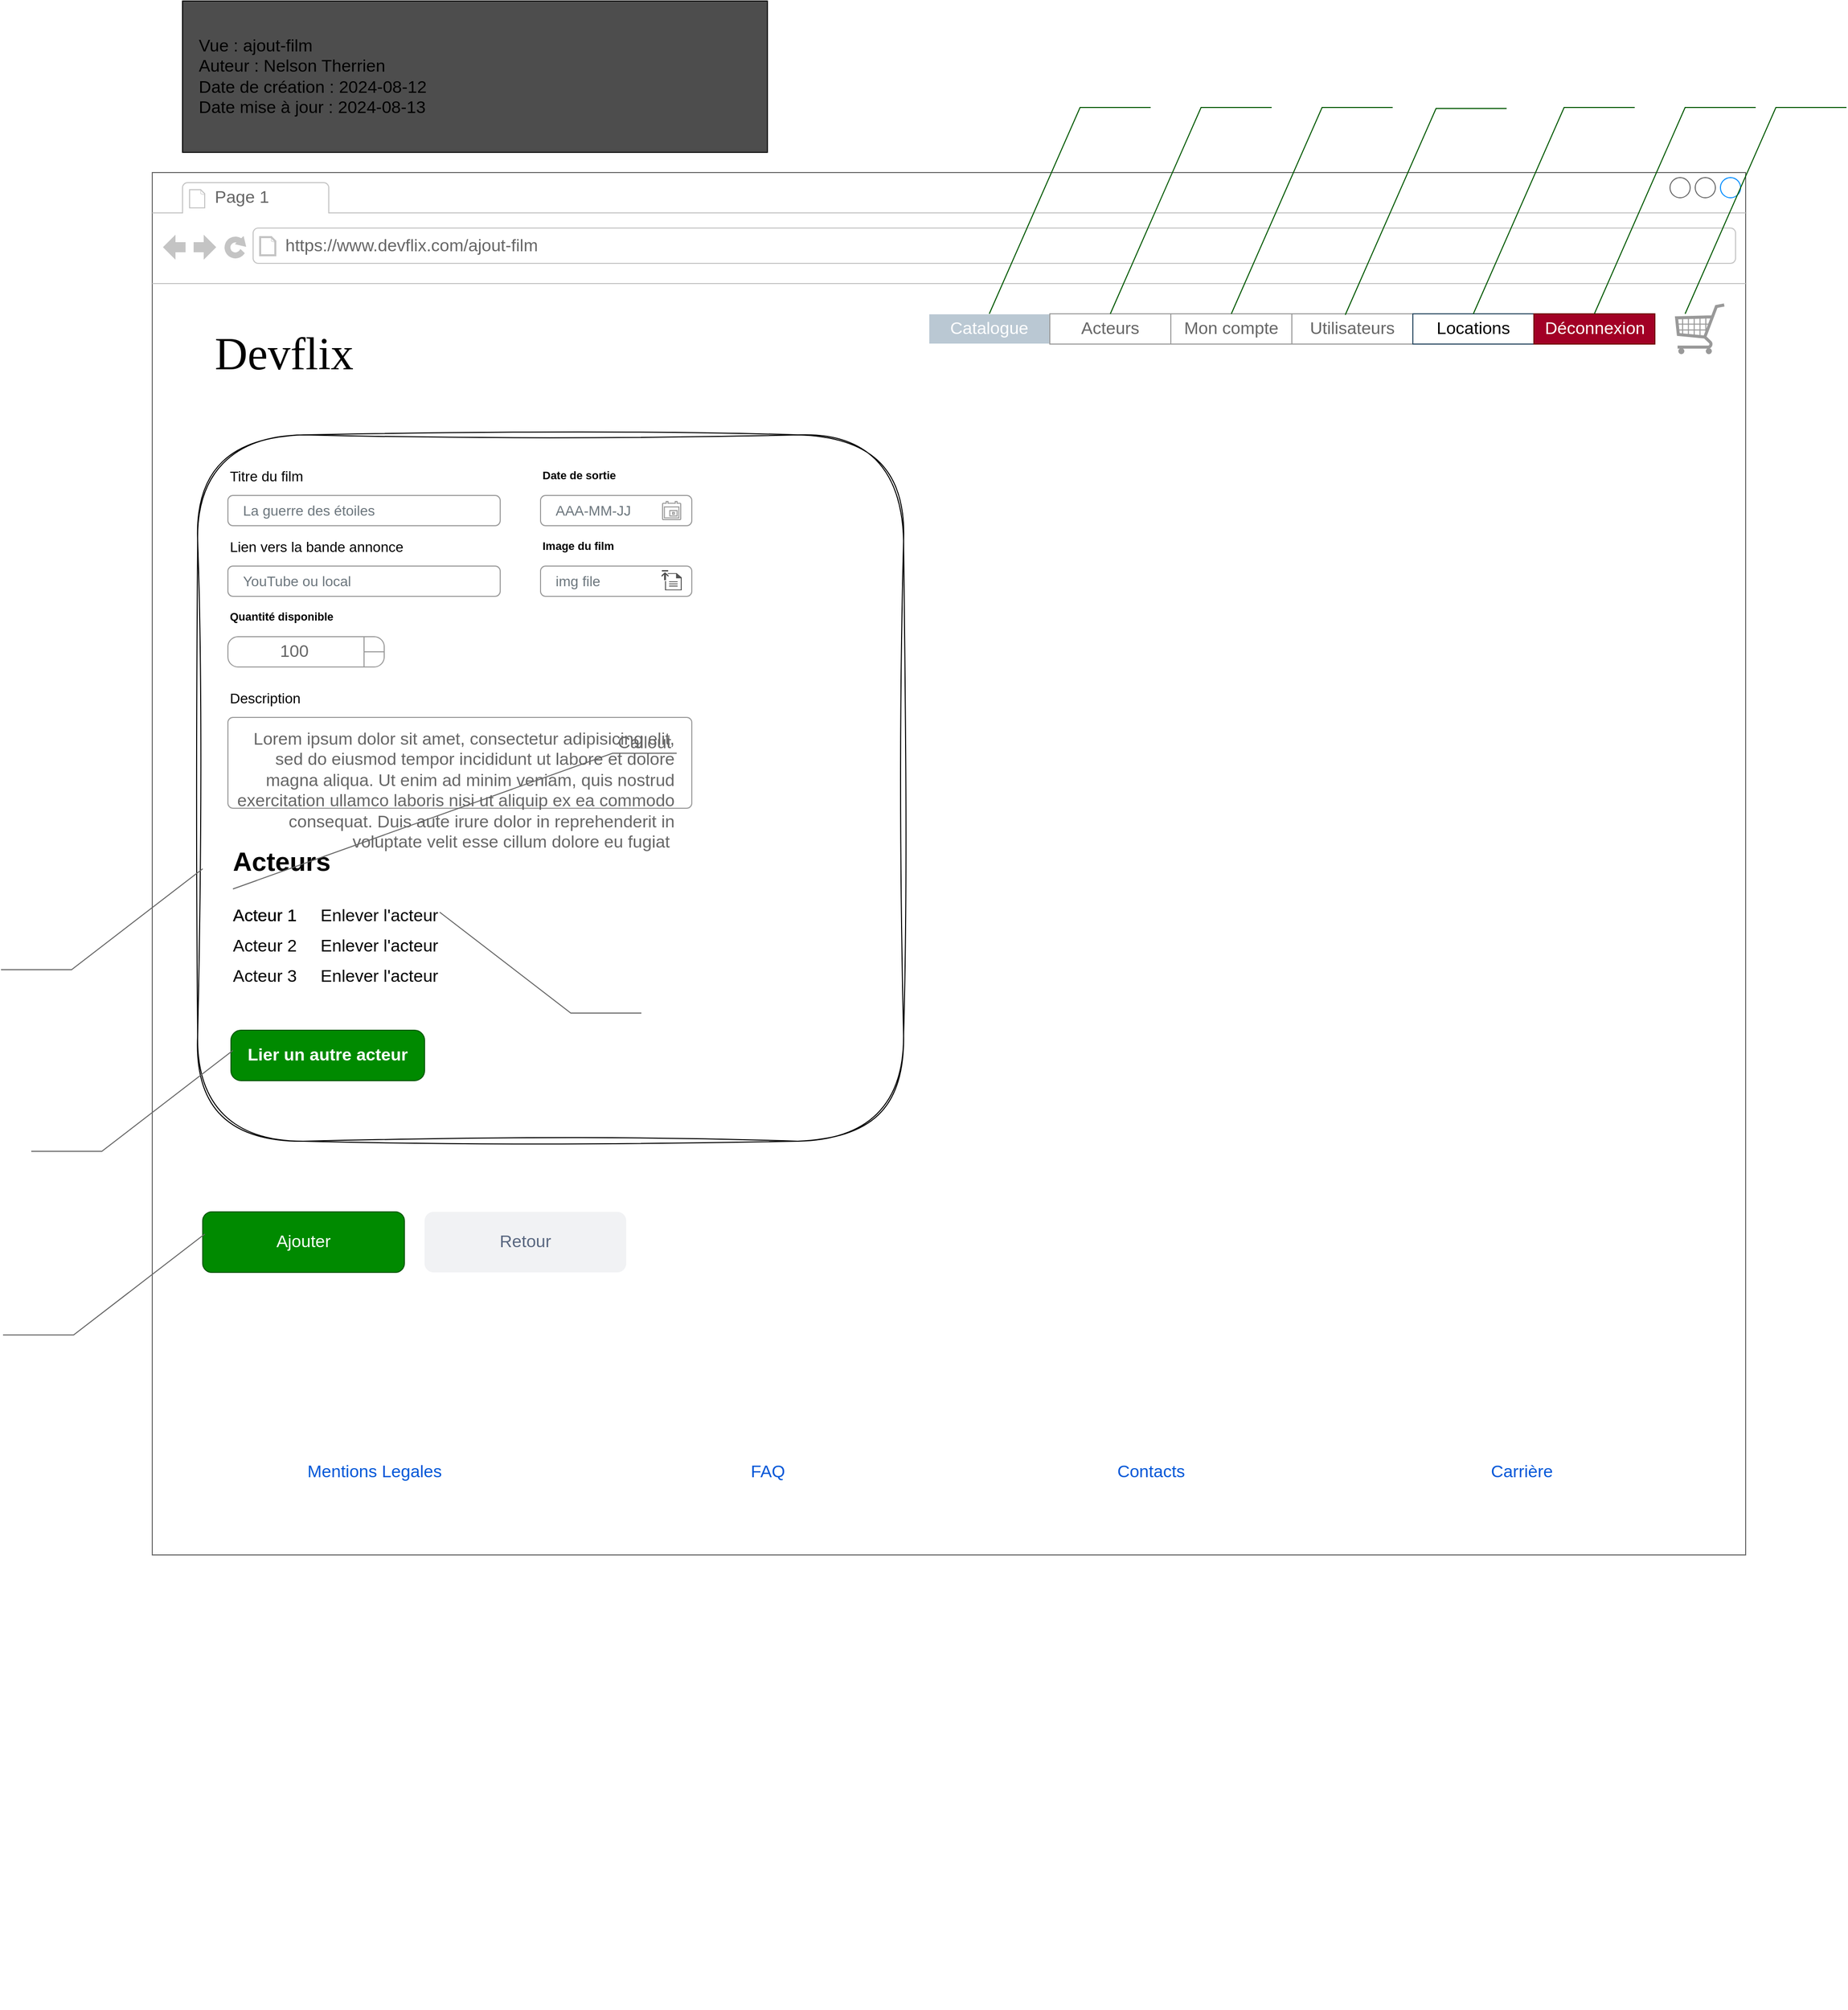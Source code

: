 <mxfile version="24.7.5">
  <diagram name="Page-1" id="BY2GdVJ9Qx3QBZno3a6H">
    <mxGraphModel dx="5185" dy="3890" grid="1" gridSize="10" guides="1" tooltips="1" connect="1" arrows="1" fold="1" page="1" pageScale="1" pageWidth="1600" pageHeight="900" math="0" shadow="0">
      <root>
        <mxCell id="0" />
        <mxCell id="1" parent="0" />
        <mxCell id="Mc8-L0GyPkzgZiNC3ZI8-2" value="" style="group;movable=1;resizable=1;rotatable=1;deletable=1;editable=1;locked=0;connectable=1;" parent="1" vertex="1" connectable="0">
          <mxGeometry x="-1240" y="-1610" width="1580" height="1820" as="geometry" />
        </mxCell>
        <mxCell id="cGPuWbrJMK2eRQ6o65dL-1" value="" style="strokeWidth=1;shadow=0;dashed=0;align=center;html=1;shape=mxgraph.mockup.containers.browserWindow;rSize=0;strokeColor=#666666;strokeColor2=#008cff;strokeColor3=#c4c4c4;mainText=,;recursiveResize=0;container=0;movable=1;resizable=1;rotatable=1;deletable=1;editable=1;locked=0;connectable=1;" parent="Mc8-L0GyPkzgZiNC3ZI8-2" vertex="1">
          <mxGeometry width="1580" height="1370" as="geometry" />
        </mxCell>
        <mxCell id="cGPuWbrJMK2eRQ6o65dL-4" value="Page 1" style="strokeWidth=1;shadow=0;dashed=0;align=center;html=1;shape=mxgraph.mockup.containers.anchor;fontSize=17;fontColor=#666666;align=left;whiteSpace=wrap;" parent="Mc8-L0GyPkzgZiNC3ZI8-2" vertex="1">
          <mxGeometry x="60" y="12" width="110" height="26" as="geometry" />
        </mxCell>
        <mxCell id="cGPuWbrJMK2eRQ6o65dL-5" value="https://www.devflix.com/ajout-film" style="strokeWidth=1;shadow=0;dashed=0;align=center;html=1;shape=mxgraph.mockup.containers.anchor;rSize=0;fontSize=17;fontColor=#666666;align=left;movable=1;resizable=1;rotatable=1;deletable=1;editable=1;locked=0;connectable=1;" parent="Mc8-L0GyPkzgZiNC3ZI8-2" vertex="1">
          <mxGeometry x="130" y="60" width="340" height="26" as="geometry" />
        </mxCell>
        <mxCell id="S5GrL-6xJ7y20FnC1aHE-4" value="" style="rounded=1;whiteSpace=wrap;html=1;sketch=1;curveFitting=1;jiggle=2;" parent="Mc8-L0GyPkzgZiNC3ZI8-2" vertex="1">
          <mxGeometry x="45" y="260" width="700" height="700" as="geometry" />
        </mxCell>
        <mxCell id="S5GrL-6xJ7y20FnC1aHE-5" value="Description" style="fillColor=none;strokeColor=none;align=left;fontSize=14;" parent="Mc8-L0GyPkzgZiNC3ZI8-2" vertex="1">
          <mxGeometry x="75" y="500" width="260" height="40" as="geometry" />
        </mxCell>
        <mxCell id="S5GrL-6xJ7y20FnC1aHE-6" value="" style="html=1;shadow=0;dashed=0;shape=mxgraph.bootstrap.rrect;rSize=5;fillColor=none;strokeColor=#999999;align=left;spacing=15;fontSize=14;fontColor=#6C767D;" parent="Mc8-L0GyPkzgZiNC3ZI8-2" vertex="1">
          <mxGeometry x="75" y="540" width="460" height="90" as="geometry" />
        </mxCell>
        <mxCell id="S5GrL-6xJ7y20FnC1aHE-7" value="Quantité disponible" style="fillColor=none;strokeColor=none;html=1;fontSize=14;fontStyle=0;align=left;fontColor=default;fontStyle=1;fontSize=11;hachureGap=4;pointerEvents=0;fontFamily=Helvetica;rounded=0;glass=0;shadow=0;verticalAlign=middle;" parent="Mc8-L0GyPkzgZiNC3ZI8-2" vertex="1">
          <mxGeometry x="75" y="430" width="100" height="20" as="geometry" />
        </mxCell>
        <mxCell id="S5GrL-6xJ7y20FnC1aHE-14" value="" style="group" parent="Mc8-L0GyPkzgZiNC3ZI8-2" vertex="1" connectable="0">
          <mxGeometry x="75" y="280" width="270" height="70" as="geometry" />
        </mxCell>
        <mxCell id="S5GrL-6xJ7y20FnC1aHE-15" value="Titre du film" style="fillColor=none;strokeColor=none;align=left;fontSize=14;" parent="S5GrL-6xJ7y20FnC1aHE-14" vertex="1">
          <mxGeometry width="260" height="40" as="geometry" />
        </mxCell>
        <mxCell id="S5GrL-6xJ7y20FnC1aHE-16" value="La guerre des étoiles" style="html=1;shadow=0;dashed=0;shape=mxgraph.bootstrap.rrect;rSize=5;fillColor=none;strokeColor=#999999;align=left;spacing=15;fontSize=14;fontColor=#6C767D;" parent="S5GrL-6xJ7y20FnC1aHE-14" vertex="1">
          <mxGeometry y="40" width="270" height="30" as="geometry" />
        </mxCell>
        <mxCell id="S5GrL-6xJ7y20FnC1aHE-21" value="" style="group" parent="Mc8-L0GyPkzgZiNC3ZI8-2" vertex="1" connectable="0">
          <mxGeometry x="75" y="350" width="270" height="70" as="geometry" />
        </mxCell>
        <mxCell id="S5GrL-6xJ7y20FnC1aHE-22" value="Lien vers la bande annonce" style="fillColor=none;strokeColor=none;align=left;fontSize=14;" parent="S5GrL-6xJ7y20FnC1aHE-21" vertex="1">
          <mxGeometry width="260" height="40" as="geometry" />
        </mxCell>
        <mxCell id="S5GrL-6xJ7y20FnC1aHE-24" value="" style="group" parent="Mc8-L0GyPkzgZiNC3ZI8-2" vertex="1" connectable="0">
          <mxGeometry x="385" y="290" width="150" height="60" as="geometry" />
        </mxCell>
        <mxCell id="S5GrL-6xJ7y20FnC1aHE-25" value="Date de sortie" style="fillColor=none;strokeColor=none;html=1;fontSize=14;fontStyle=0;align=left;fontColor=default;fontStyle=1;fontSize=11;hachureGap=4;pointerEvents=0;fontFamily=Helvetica;rounded=0;glass=0;shadow=0;verticalAlign=middle;" parent="S5GrL-6xJ7y20FnC1aHE-24" vertex="1">
          <mxGeometry width="100" height="20" as="geometry" />
        </mxCell>
        <mxCell id="S5GrL-6xJ7y20FnC1aHE-26" value="AAA-MM-JJ" style="html=1;shadow=0;dashed=0;shape=mxgraph.bootstrap.rrect;rSize=5;fillColor=none;strokeColor=#999999;align=left;spacing=15;fontSize=14;fontColor=#6C767D;flipV=1;" parent="S5GrL-6xJ7y20FnC1aHE-24" vertex="1">
          <mxGeometry y="30" width="150" height="30" as="geometry" />
        </mxCell>
        <mxCell id="S5GrL-6xJ7y20FnC1aHE-27" value="" style="shape=mxgraph.gmdl.calendar;fillColor=none;strokeColor=#999999;sketch=0;hachureGap=4;pointerEvents=0;fontFamily=Helvetica;fontSize=14;shadow=0;dashed=0;align=left;verticalAlign=middle;spacing=15;fontColor=#6C767D;" parent="S5GrL-6xJ7y20FnC1aHE-24" vertex="1">
          <mxGeometry x="121" y="36" width="18" height="18" as="geometry">
            <mxPoint x="-29" y="-9" as="offset" />
          </mxGeometry>
        </mxCell>
        <mxCell id="S5GrL-6xJ7y20FnC1aHE-28" value="&lt;table cellpadding=&quot;0&quot; cellspacing=&quot;0&quot; style=&quot;width:100%;height:100%;&quot;&gt;&lt;tr&gt;&lt;td style=&quot;width:85%&quot;&gt;100&lt;/td&gt;&lt;td style=&quot;width:15%&quot;&gt;&lt;/td&gt;&lt;/tr&gt;&lt;/table&gt;" style="strokeWidth=1;shadow=0;dashed=0;align=center;html=1;shape=mxgraph.mockup.forms.spinner;strokeColor=#999999;spinLayout=right;spinStyle=normal;adjStyle=triangle;fillColor=default;fontSize=17;fontColor=#666666;mainText=;html=1;overflow=fill;fillStyle=solid;" parent="Mc8-L0GyPkzgZiNC3ZI8-2" vertex="1">
          <mxGeometry x="75" y="460" width="155" height="30" as="geometry" />
        </mxCell>
        <mxCell id="S5GrL-6xJ7y20FnC1aHE-10" value="Image du film" style="fillColor=none;strokeColor=none;html=1;fontSize=14;fontStyle=0;align=left;fontColor=default;fontStyle=1;fontSize=11;hachureGap=4;pointerEvents=0;fontFamily=Helvetica;rounded=0;glass=0;shadow=0;verticalAlign=middle;" parent="Mc8-L0GyPkzgZiNC3ZI8-2" vertex="1">
          <mxGeometry x="385" y="360" width="100" height="20" as="geometry" />
        </mxCell>
        <mxCell id="S5GrL-6xJ7y20FnC1aHE-11" value="img file" style="html=1;shadow=0;dashed=0;shape=mxgraph.bootstrap.rrect;rSize=5;fillColor=none;strokeColor=#999999;align=left;spacing=15;fontSize=14;fontColor=#6C767D;flipV=1;" parent="Mc8-L0GyPkzgZiNC3ZI8-2" vertex="1">
          <mxGeometry x="385" y="390" width="150" height="30" as="geometry" />
        </mxCell>
        <mxCell id="S5GrL-6xJ7y20FnC1aHE-12" value="" style="sketch=0;pointerEvents=1;shadow=0;dashed=0;html=1;strokeColor=none;fillColor=#505050;labelPosition=center;verticalLabelPosition=bottom;verticalAlign=top;outlineConnect=0;align=center;shape=mxgraph.office.concepts.upload;" parent="Mc8-L0GyPkzgZiNC3ZI8-2" vertex="1">
          <mxGeometry x="505" y="394" width="20" height="20" as="geometry" />
        </mxCell>
        <mxCell id="S5GrL-6xJ7y20FnC1aHE-23" value="YouTube ou local" style="html=1;shadow=0;dashed=0;shape=mxgraph.bootstrap.rrect;rSize=5;fillColor=none;strokeColor=#999999;align=left;spacing=15;fontSize=14;fontColor=#6C767D;" parent="Mc8-L0GyPkzgZiNC3ZI8-2" vertex="1">
          <mxGeometry x="75" y="390" width="270" height="30" as="geometry" />
        </mxCell>
        <mxCell id="S5GrL-6xJ7y20FnC1aHE-31" value="Acteurs" style="text;align=left;fontStyle=1;verticalAlign=middle;spacingLeft=3;spacingRight=3;strokeColor=none;rotatable=0;points=[[0,0.5],[1,0.5]];portConstraint=eastwest;html=1;fontSize=26;" parent="Mc8-L0GyPkzgZiNC3ZI8-2" vertex="1">
          <mxGeometry x="75" y="670" width="230" height="26" as="geometry" />
        </mxCell>
        <mxCell id="S5GrL-6xJ7y20FnC1aHE-32" value="&lt;span style=&quot;font-weight: normal;&quot;&gt;&lt;font style=&quot;font-size: 17px;&quot;&gt;Acteur 1&lt;/font&gt;&lt;/span&gt;" style="text;align=left;fontStyle=1;verticalAlign=middle;spacingLeft=3;spacingRight=3;strokeColor=none;rotatable=0;points=[[0,0.5],[1,0.5]];portConstraint=eastwest;html=1;fontSize=26;" parent="Mc8-L0GyPkzgZiNC3ZI8-2" vertex="1">
          <mxGeometry x="75" y="720" width="230" height="26" as="geometry" />
        </mxCell>
        <mxCell id="S5GrL-6xJ7y20FnC1aHE-33" value="&lt;span style=&quot;font-weight: normal;&quot;&gt;&lt;font style=&quot;font-size: 17px;&quot;&gt;Acteur 1&lt;/font&gt;&lt;/span&gt;&lt;span style=&quot;font-size: 17px; font-weight: 400;&quot;&gt;&amp;nbsp; &amp;nbsp; &amp;nbsp;Enlever l&#39;acteur&lt;/span&gt;" style="text;align=left;fontStyle=1;verticalAlign=middle;spacingLeft=3;spacingRight=3;strokeColor=none;rotatable=0;points=[[0,0.5],[1,0.5]];portConstraint=eastwest;html=1;fontSize=26;" parent="Mc8-L0GyPkzgZiNC3ZI8-2" vertex="1">
          <mxGeometry x="75" y="720" width="230" height="26" as="geometry" />
        </mxCell>
        <mxCell id="S5GrL-6xJ7y20FnC1aHE-34" value="&lt;span style=&quot;font-weight: normal;&quot;&gt;&lt;font style=&quot;font-size: 17px;&quot;&gt;Acteur 2&lt;/font&gt;&lt;/span&gt;&lt;span style=&quot;font-size: 17px; font-weight: 400;&quot;&gt;&amp;nbsp; &amp;nbsp; &amp;nbsp;Enlever l&#39;acteur&lt;/span&gt;" style="text;align=left;fontStyle=1;verticalAlign=middle;spacingLeft=3;spacingRight=3;strokeColor=none;rotatable=0;points=[[0,0.5],[1,0.5]];portConstraint=eastwest;html=1;fontSize=26;" parent="Mc8-L0GyPkzgZiNC3ZI8-2" vertex="1">
          <mxGeometry x="75" y="750" width="230" height="26" as="geometry" />
        </mxCell>
        <mxCell id="S5GrL-6xJ7y20FnC1aHE-35" value="&lt;span style=&quot;font-weight: normal;&quot;&gt;&lt;font style=&quot;font-size: 17px;&quot;&gt;Acteur 3&lt;/font&gt;&lt;/span&gt;&lt;span style=&quot;font-size: 17px; font-weight: 400;&quot;&gt;&amp;nbsp; &amp;nbsp; &amp;nbsp;Enlever l&#39;acteur&lt;/span&gt;" style="text;align=left;fontStyle=1;verticalAlign=middle;spacingLeft=3;spacingRight=3;strokeColor=none;rotatable=0;points=[[0,0.5],[1,0.5]];portConstraint=eastwest;html=1;fontSize=26;" parent="Mc8-L0GyPkzgZiNC3ZI8-2" vertex="1">
          <mxGeometry x="75" y="780" width="230" height="26" as="geometry" />
        </mxCell>
        <mxCell id="S5GrL-6xJ7y20FnC1aHE-36" value="Lier un autre acteur" style="strokeWidth=1;shadow=0;dashed=0;align=center;html=1;shape=mxgraph.mockup.buttons.button;strokeColor=#005700;fontColor=#ffffff;mainText=;buttonStyle=round;fontSize=17;fontStyle=1;fillColor=#008a00;whiteSpace=wrap;" parent="Mc8-L0GyPkzgZiNC3ZI8-2" vertex="1">
          <mxGeometry x="78" y="850" width="192" height="50" as="geometry" />
        </mxCell>
        <mxCell id="S5GrL-6xJ7y20FnC1aHE-37" value="Retour" style="rounded=1;fillColor=#F1F2F4;strokeColor=none;html=1;whiteSpace=wrap;fontColor=#596780;align=center;verticalAlign=middle;fontStyle=0;fontSize=17;sketch=0;fontFamily=Helvetica;" parent="Mc8-L0GyPkzgZiNC3ZI8-2" vertex="1">
          <mxGeometry x="270" y="1030" width="200" height="60" as="geometry" />
        </mxCell>
        <mxCell id="S5GrL-6xJ7y20FnC1aHE-39" value="Ajouter" style="rounded=1;fillColor=#008a00;strokeColor=#005700;html=1;whiteSpace=wrap;fontColor=#ffffff;align=center;verticalAlign=middle;fontStyle=0;fontSize=17;sketch=0;fontFamily=Helvetica;" parent="Mc8-L0GyPkzgZiNC3ZI8-2" vertex="1">
          <mxGeometry x="50" y="1030" width="200" height="60" as="geometry" />
        </mxCell>
        <mxCell id="cGPuWbrJMK2eRQ6o65dL-15" value="Mentions Legales" style="fillColor=none;strokeColor=none;html=1;fontColor=#0057D8;align=center;verticalAlign=middle;fontStyle=0;fontSize=17;" parent="Mc8-L0GyPkzgZiNC3ZI8-2" vertex="1">
          <mxGeometry x="95" y="1250" width="250" height="75" as="geometry" />
        </mxCell>
        <mxCell id="cGPuWbrJMK2eRQ6o65dL-16" value="FAQ" style="fillColor=none;strokeColor=none;html=1;fontColor=#0057D8;align=center;verticalAlign=middle;fontStyle=0;fontSize=17;fontFamily=Helvetica;" parent="Mc8-L0GyPkzgZiNC3ZI8-2" vertex="1">
          <mxGeometry x="485" y="1250" width="250" height="75" as="geometry" />
        </mxCell>
        <mxCell id="cGPuWbrJMK2eRQ6o65dL-17" value="Contacts" style="fillColor=none;strokeColor=none;html=1;fontColor=#0057D8;align=center;verticalAlign=middle;fontStyle=0;fontSize=17;fontFamily=Helvetica;" parent="Mc8-L0GyPkzgZiNC3ZI8-2" vertex="1">
          <mxGeometry x="865" y="1250" width="250" height="75" as="geometry" />
        </mxCell>
        <mxCell id="cGPuWbrJMK2eRQ6o65dL-18" value="Carrière&amp;nbsp;" style="fillColor=none;strokeColor=none;html=1;fontColor=#0057D8;align=center;verticalAlign=middle;fontStyle=0;fontSize=17;fontFamily=Helvetica;" parent="Mc8-L0GyPkzgZiNC3ZI8-2" vertex="1">
          <mxGeometry x="1235" y="1250" width="250" height="75" as="geometry" />
        </mxCell>
        <mxCell id="l43rCb9cwTeJwqLecv5K-17" value="Lorem ipsum dolor sit amet, consectetur adipisicing elit, sed do eiusmod tempor incididunt ut labore et dolore magna aliqua. Ut enim ad minim veniam, quis nostrud exercitation ullamco laboris nisi ut aliquip ex ea commodo consequat. Duis aute irure dolor in reprehenderit in voluptate velit esse cillum dolore eu fugiat&amp;nbsp;" style="spacingTop=-5;whiteSpace=wrap;html=1;align=right;fontSize=17;fontFamily=Helvetica;fillColor=none;strokeColor=#666666;strokeWidth=1;shadow=0;dashed=0;shape=mxgraph.mockup.text.callout;textSize=17;textColor=#666666;callDir=NE;callStyle=line;fontColor=#666666;verticalAlign=top;" parent="Mc8-L0GyPkzgZiNC3ZI8-2" vertex="1">
          <mxGeometry x="80" y="550" width="440" height="160" as="geometry" />
        </mxCell>
        <mxCell id="l43rCb9cwTeJwqLecv5K-19" value="&lt;font color=&quot;#ffffff&quot;&gt;C55&lt;/font&gt;" style="strokeWidth=1;shadow=0;dashed=0;align=center;html=1;shape=mxgraph.mockup.text.callout;linkText=;textSize=17;textColor=#666666;callDir=SE;callStyle=line;fontSize=17;fontColor=#666666;align=right;verticalAlign=bottom;strokeColor=#666666;" parent="Mc8-L0GyPkzgZiNC3ZI8-2" vertex="1">
          <mxGeometry x="285" y="733" width="200" height="100" as="geometry" />
        </mxCell>
        <mxCell id="cGPuWbrJMK2eRQ6o65dL-2" value="Devflix" style="text;html=1;points=[];align=left;verticalAlign=top;spacingTop=-4;fontSize=45;fontFamily=Verdana;" parent="1" vertex="1">
          <mxGeometry x="-1180" y="-1460" width="340" height="50" as="geometry" />
        </mxCell>
        <mxCell id="Mc8-L0GyPkzgZiNC3ZI8-1" value="&lt;span style=&quot;font-size: 17px;&quot;&gt;&amp;nbsp; &amp;nbsp;Vue : ajout-film&lt;/span&gt;&lt;br style=&quot;font-size: 17px;&quot;&gt;&lt;span style=&quot;font-size: 17px;&quot;&gt;&amp;nbsp; &amp;nbsp;Auteur : Nelson Therrien&lt;/span&gt;&lt;br style=&quot;font-size: 17px;&quot;&gt;&lt;span style=&quot;font-size: 17px;&quot;&gt;&amp;nbsp; &amp;nbsp;Date de création : 2024-08-12&lt;/span&gt;&lt;br style=&quot;font-size: 17px;&quot;&gt;&lt;span style=&quot;font-size: 17px;&quot;&gt;&amp;nbsp; &amp;nbsp;Date mise à jour : 2024-08-13&amp;nbsp; &amp;nbsp; &amp;nbsp; &amp;nbsp; &amp;nbsp; &amp;nbsp; &amp;nbsp; &amp;nbsp; &amp;nbsp; &amp;nbsp; &amp;nbsp; &amp;nbsp; &amp;nbsp; &amp;nbsp; &amp;nbsp; &amp;nbsp; &amp;nbsp; &amp;nbsp; &amp;nbsp; &amp;nbsp; &amp;nbsp; &amp;nbsp; &amp;nbsp; &amp;nbsp; &amp;nbsp; &amp;nbsp; &amp;nbsp; &amp;nbsp; &amp;nbsp; &amp;nbsp; &amp;nbsp; &amp;nbsp; &amp;nbsp; &amp;nbsp; &amp;nbsp;&lt;/span&gt;" style="rounded=0;whiteSpace=wrap;html=1;align=left;fillColor=#4D4D4D;strokeColor=#000000;" parent="1" vertex="1">
          <mxGeometry x="-1210" y="-1780" width="580" height="150" as="geometry" />
        </mxCell>
        <mxCell id="S5GrL-6xJ7y20FnC1aHE-41" value="&lt;font color=&quot;#ffffff&quot;&gt;C30&lt;/font&gt;" style="strokeWidth=1;shadow=0;dashed=0;align=center;html=1;shape=mxgraph.mockup.text.callout;linkText=;textSize=17;textColor=#666666;callDir=SW;callStyle=line;fontSize=17;fontColor=#666666;align=left;verticalAlign=bottom;strokeColor=#666666;" parent="1" vertex="1">
          <mxGeometry x="-1390" y="-920" width="200" height="100" as="geometry" />
        </mxCell>
        <mxCell id="S5GrL-6xJ7y20FnC1aHE-42" value="&lt;font color=&quot;#ffffff&quot;&gt;C31&lt;/font&gt;" style="strokeWidth=1;shadow=0;dashed=0;align=center;html=1;shape=mxgraph.mockup.text.callout;linkText=;textSize=17;textColor=#666666;callDir=SW;callStyle=line;fontSize=17;fontColor=#666666;align=left;verticalAlign=bottom;strokeColor=#666666;" parent="1" vertex="1">
          <mxGeometry x="-1388" y="-558" width="200" height="100" as="geometry" />
        </mxCell>
        <mxCell id="S5GrL-6xJ7y20FnC1aHE-43" value="&lt;font color=&quot;#ffffff&quot;&gt;C39&lt;/font&gt;" style="strokeWidth=1;shadow=0;dashed=0;align=center;html=1;shape=mxgraph.mockup.text.callout;linkText=;textSize=17;textColor=#666666;callDir=SW;callStyle=line;fontSize=17;fontColor=#666666;align=left;verticalAlign=bottom;strokeColor=#666666;" parent="1" vertex="1">
          <mxGeometry x="-1360" y="-740" width="200" height="100" as="geometry" />
        </mxCell>
        <mxCell id="m0CyK6kIVYbLmllOOGqJ-1" value="" style="group;movable=1;resizable=1;rotatable=1;deletable=1;editable=1;locked=0;connectable=1;" vertex="1" connectable="0" parent="1">
          <mxGeometry x="-490" y="-1700" width="930" height="280" as="geometry" />
        </mxCell>
        <mxCell id="m0CyK6kIVYbLmllOOGqJ-2" value="" style="swimlane;shape=mxgraph.bootstrap.anchor;strokeColor=#999999;fillColor=#ffffff;fontColor=#666666;childLayout=stackLayout;horizontal=0;startSize=0;horizontalStack=1;resizeParent=1;resizeParentMax=0;resizeLast=0;collapsible=0;marginBottom=0;whiteSpace=wrap;html=1;" vertex="1" parent="m0CyK6kIVYbLmllOOGqJ-1">
          <mxGeometry x="20" y="230" width="720" height="30" as="geometry" />
        </mxCell>
        <mxCell id="m0CyK6kIVYbLmllOOGqJ-3" value="Catalogue" style="text;strokeColor=#FFFFFF;align=center;verticalAlign=middle;spacingLeft=10;spacingRight=10;overflow=hidden;points=[[0,0.5],[1,0.5]];portConstraint=eastwest;rotatable=0;whiteSpace=wrap;html=1;fillColor=#BAC8D3;fontColor=#FFFFFF;fontSize=17;" vertex="1" parent="m0CyK6kIVYbLmllOOGqJ-2">
          <mxGeometry width="120" height="30" as="geometry" />
        </mxCell>
        <mxCell id="m0CyK6kIVYbLmllOOGqJ-4" value="Acteurs" style="text;strokeColor=inherit;align=center;verticalAlign=middle;spacingLeft=10;spacingRight=10;overflow=hidden;points=[[0,0.5],[1,0.5]];portConstraint=eastwest;rotatable=0;whiteSpace=wrap;html=1;fillColor=inherit;fontColor=inherit;fontSize=17;" vertex="1" parent="m0CyK6kIVYbLmllOOGqJ-2">
          <mxGeometry x="120" width="120" height="30" as="geometry" />
        </mxCell>
        <mxCell id="m0CyK6kIVYbLmllOOGqJ-5" value="Mon compte" style="text;strokeColor=inherit;align=center;verticalAlign=middle;spacingLeft=10;spacingRight=10;overflow=hidden;points=[[0,0.5],[1,0.5]];portConstraint=eastwest;rotatable=0;whiteSpace=wrap;html=1;fillColor=inherit;fontColor=inherit;fontSize=17;" vertex="1" parent="m0CyK6kIVYbLmllOOGqJ-2">
          <mxGeometry x="240" width="120" height="30" as="geometry" />
        </mxCell>
        <mxCell id="m0CyK6kIVYbLmllOOGqJ-6" value="Utilisateurs" style="text;strokeColor=inherit;align=center;verticalAlign=middle;spacingLeft=10;spacingRight=10;overflow=hidden;points=[[0,0.5],[1,0.5]];portConstraint=eastwest;rotatable=0;whiteSpace=wrap;html=1;fillColor=inherit;fontColor=inherit;fontSize=17;" vertex="1" parent="m0CyK6kIVYbLmllOOGqJ-2">
          <mxGeometry x="360" width="120" height="30" as="geometry" />
        </mxCell>
        <mxCell id="m0CyK6kIVYbLmllOOGqJ-7" value="Locations" style="text;strokeColor=#23445d;align=center;verticalAlign=middle;spacingLeft=10;spacingRight=10;overflow=hidden;points=[[0,0.5],[1,0.5]];portConstraint=eastwest;rotatable=0;whiteSpace=wrap;html=1;fillColor=#FFFFFF;fontSize=17;fontColor=#000000;" vertex="1" parent="m0CyK6kIVYbLmllOOGqJ-2">
          <mxGeometry x="480" width="120" height="30" as="geometry" />
        </mxCell>
        <mxCell id="m0CyK6kIVYbLmllOOGqJ-8" value="Déconnexion&amp;nbsp;" style="text;strokeColor=#6F0000;align=center;verticalAlign=middle;spacingLeft=10;spacingRight=10;overflow=hidden;points=[[0,0.5],[1,0.5]];portConstraint=eastwest;rotatable=0;whiteSpace=wrap;html=1;fillColor=#a20025;fontColor=#ffffff;fontSize=17;" vertex="1" parent="m0CyK6kIVYbLmllOOGqJ-2">
          <mxGeometry x="600" width="120" height="30" as="geometry" />
        </mxCell>
        <mxCell id="m0CyK6kIVYbLmllOOGqJ-9" value="C4" style="strokeWidth=1;shadow=0;dashed=0;align=center;html=1;shape=mxgraph.mockup.text.callout;linkText=;textSize=17;textColor=#666666;callDir=NE;callStyle=line;fontSize=17;align=right;verticalAlign=top;strokeColor=#005700;fillColor=#008a00;fontColor=#ffffff;" vertex="1" parent="m0CyK6kIVYbLmllOOGqJ-1">
          <mxGeometry x="200" width="160" height="230" as="geometry" />
        </mxCell>
        <mxCell id="m0CyK6kIVYbLmllOOGqJ-10" value="C1" style="strokeWidth=1;shadow=0;dashed=0;align=center;html=1;shape=mxgraph.mockup.text.callout;linkText=;textSize=17;textColor=#666666;callDir=NE;callStyle=line;fontSize=17;align=right;verticalAlign=top;strokeColor=#005700;fillColor=#008a00;fontColor=#ffffff;" vertex="1" parent="m0CyK6kIVYbLmllOOGqJ-1">
          <mxGeometry x="80" width="160" height="230" as="geometry" />
        </mxCell>
        <mxCell id="m0CyK6kIVYbLmllOOGqJ-11" value="C17" style="strokeWidth=1;shadow=0;dashed=0;align=center;html=1;shape=mxgraph.mockup.text.callout;linkText=;textSize=17;textColor=#666666;callDir=NE;callStyle=line;fontSize=17;align=right;verticalAlign=top;strokeColor=#005700;fillColor=#008a00;fontColor=#ffffff;" vertex="1" parent="m0CyK6kIVYbLmllOOGqJ-1">
          <mxGeometry x="320" width="160" height="230" as="geometry" />
        </mxCell>
        <mxCell id="m0CyK6kIVYbLmllOOGqJ-12" value="C19" style="strokeWidth=1;shadow=0;dashed=0;align=center;html=1;shape=mxgraph.mockup.text.callout;linkText=;textSize=17;textColor=#666666;callDir=NE;callStyle=line;fontSize=17;align=right;verticalAlign=top;strokeColor=#005700;fillColor=#008a00;fontColor=#ffffff;" vertex="1" parent="m0CyK6kIVYbLmllOOGqJ-1">
          <mxGeometry x="560" width="160" height="230" as="geometry" />
        </mxCell>
        <mxCell id="m0CyK6kIVYbLmllOOGqJ-13" value="" style="verticalLabelPosition=bottom;shadow=0;dashed=0;align=center;html=1;verticalAlign=top;strokeWidth=1;shape=mxgraph.mockup.misc.shoppingCart;strokeColor=#999999;" vertex="1" parent="m0CyK6kIVYbLmllOOGqJ-1">
          <mxGeometry x="760" y="220" width="50" height="50" as="geometry" />
        </mxCell>
        <mxCell id="m0CyK6kIVYbLmllOOGqJ-14" value="C46" style="strokeWidth=1;shadow=0;dashed=0;align=center;html=1;shape=mxgraph.mockup.text.callout;linkText=;textSize=17;textColor=#666666;callDir=NE;callStyle=line;fontSize=17;align=right;verticalAlign=top;strokeColor=#005700;fillColor=#008a00;fontColor=#ffffff;" vertex="1" parent="m0CyK6kIVYbLmllOOGqJ-1">
          <mxGeometry x="680" width="160" height="230" as="geometry" />
        </mxCell>
        <mxCell id="m0CyK6kIVYbLmllOOGqJ-15" value="C9" style="strokeWidth=1;shadow=0;dashed=0;align=center;html=1;shape=mxgraph.mockup.text.callout;linkText=;textSize=17;textColor=#666666;callDir=NE;callStyle=line;fontSize=17;align=right;verticalAlign=top;strokeColor=#005700;fillColor=#008a00;fontColor=#ffffff;container=0;" vertex="1" parent="m0CyK6kIVYbLmllOOGqJ-1">
          <mxGeometry x="770" width="160" height="230" as="geometry" />
        </mxCell>
        <mxCell id="m0CyK6kIVYbLmllOOGqJ-16" value="C42" style="strokeWidth=1;shadow=0;dashed=0;align=center;html=1;shape=mxgraph.mockup.text.callout;linkText=;textSize=17;textColor=#666666;callDir=NE;callStyle=line;fontSize=17;align=right;verticalAlign=top;strokeColor=#005700;fillColor=#008a00;fontColor=#ffffff;" vertex="1" parent="m0CyK6kIVYbLmllOOGqJ-1">
          <mxGeometry x="433" y="1" width="160" height="230" as="geometry" />
        </mxCell>
      </root>
    </mxGraphModel>
  </diagram>
</mxfile>
